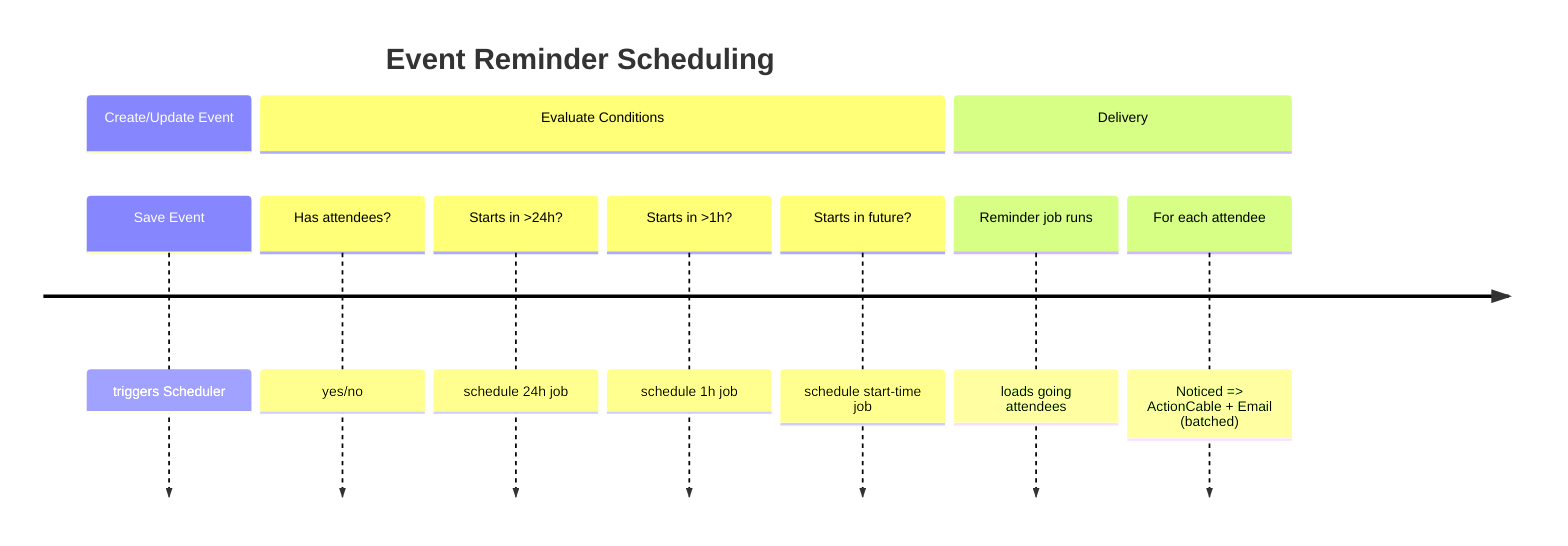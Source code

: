 timeline
  title Event Reminder Scheduling
  section Create/Update Event
    Save Event: triggers Scheduler
  section Evaluate Conditions
    Has attendees? : yes/no
    Starts in >24h? : schedule 24h job
    Starts in >1h? : schedule 1h job
    Starts in future? : schedule start-time job
  section Delivery
    Reminder job runs : loads going attendees
    For each attendee : Noticed => ActionCable + Email (batched)
